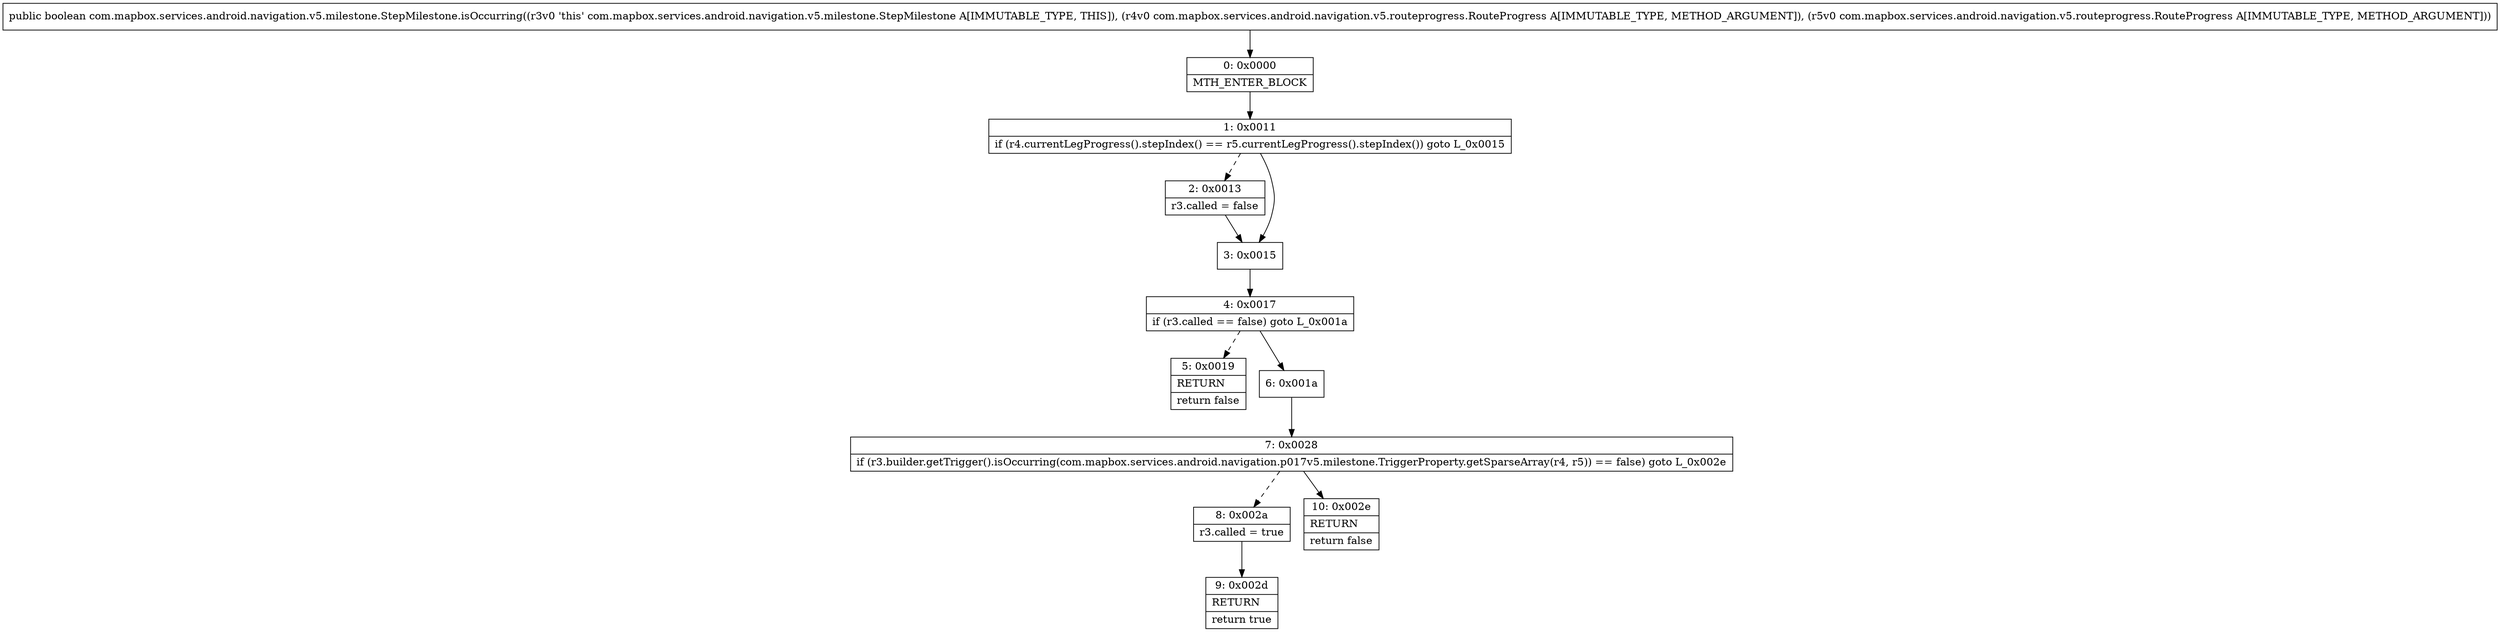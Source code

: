 digraph "CFG forcom.mapbox.services.android.navigation.v5.milestone.StepMilestone.isOccurring(Lcom\/mapbox\/services\/android\/navigation\/v5\/routeprogress\/RouteProgress;Lcom\/mapbox\/services\/android\/navigation\/v5\/routeprogress\/RouteProgress;)Z" {
Node_0 [shape=record,label="{0\:\ 0x0000|MTH_ENTER_BLOCK\l}"];
Node_1 [shape=record,label="{1\:\ 0x0011|if (r4.currentLegProgress().stepIndex() == r5.currentLegProgress().stepIndex()) goto L_0x0015\l}"];
Node_2 [shape=record,label="{2\:\ 0x0013|r3.called = false\l}"];
Node_3 [shape=record,label="{3\:\ 0x0015}"];
Node_4 [shape=record,label="{4\:\ 0x0017|if (r3.called == false) goto L_0x001a\l}"];
Node_5 [shape=record,label="{5\:\ 0x0019|RETURN\l|return false\l}"];
Node_6 [shape=record,label="{6\:\ 0x001a}"];
Node_7 [shape=record,label="{7\:\ 0x0028|if (r3.builder.getTrigger().isOccurring(com.mapbox.services.android.navigation.p017v5.milestone.TriggerProperty.getSparseArray(r4, r5)) == false) goto L_0x002e\l}"];
Node_8 [shape=record,label="{8\:\ 0x002a|r3.called = true\l}"];
Node_9 [shape=record,label="{9\:\ 0x002d|RETURN\l|return true\l}"];
Node_10 [shape=record,label="{10\:\ 0x002e|RETURN\l|return false\l}"];
MethodNode[shape=record,label="{public boolean com.mapbox.services.android.navigation.v5.milestone.StepMilestone.isOccurring((r3v0 'this' com.mapbox.services.android.navigation.v5.milestone.StepMilestone A[IMMUTABLE_TYPE, THIS]), (r4v0 com.mapbox.services.android.navigation.v5.routeprogress.RouteProgress A[IMMUTABLE_TYPE, METHOD_ARGUMENT]), (r5v0 com.mapbox.services.android.navigation.v5.routeprogress.RouteProgress A[IMMUTABLE_TYPE, METHOD_ARGUMENT])) }"];
MethodNode -> Node_0;
Node_0 -> Node_1;
Node_1 -> Node_2[style=dashed];
Node_1 -> Node_3;
Node_2 -> Node_3;
Node_3 -> Node_4;
Node_4 -> Node_5[style=dashed];
Node_4 -> Node_6;
Node_6 -> Node_7;
Node_7 -> Node_8[style=dashed];
Node_7 -> Node_10;
Node_8 -> Node_9;
}

